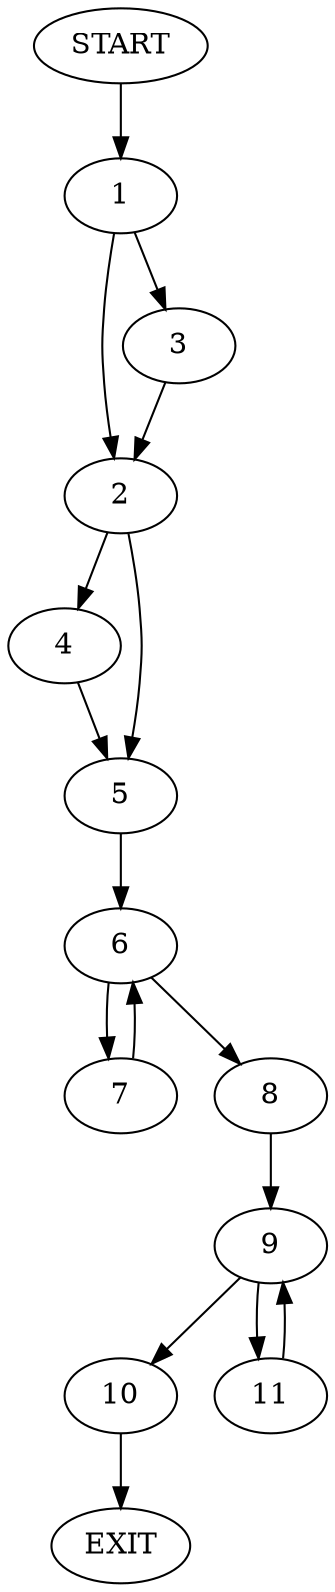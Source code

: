 digraph {
0 [label="START"]
12 [label="EXIT"]
0 -> 1
1 -> 2
1 -> 3
3 -> 2
2 -> 4
2 -> 5
4 -> 5
5 -> 6
6 -> 7
6 -> 8
8 -> 9
7 -> 6
9 -> 10
9 -> 11
11 -> 9
10 -> 12
}

